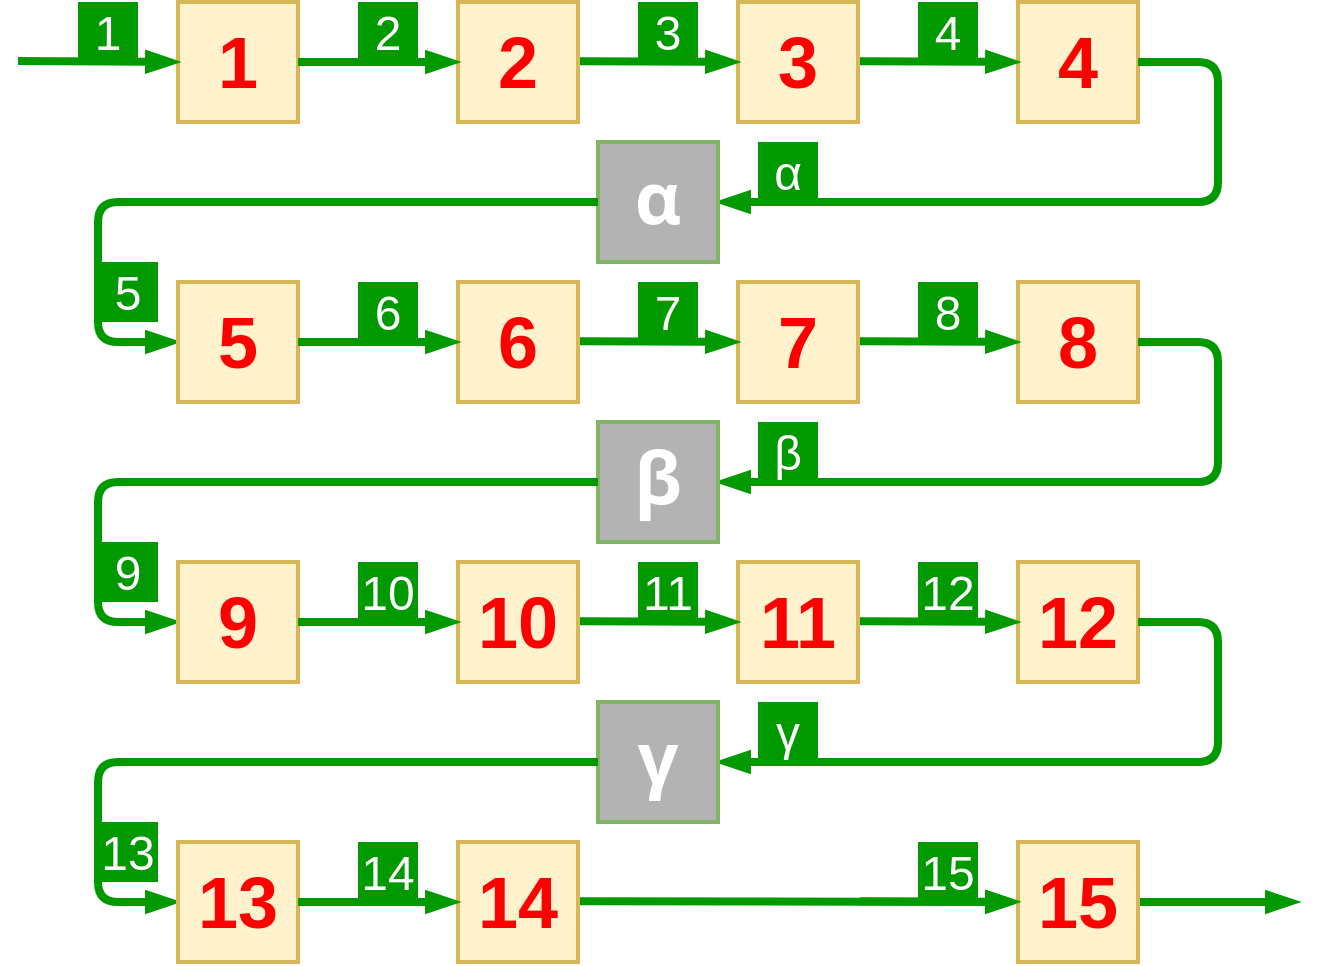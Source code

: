 <mxfile version="13.6.2" type="device"><diagram id="jw7dOPHjrZO8yAsFAN1w" name="Page-1"><mxGraphModel dx="5240" dy="3413" grid="1" gridSize="10" guides="1" tooltips="1" connect="1" arrows="1" fold="1" page="1" pageScale="1" pageWidth="827" pageHeight="1169" math="0" shadow="0"><root><mxCell id="0"/><mxCell id="1" parent="0"/><mxCell id="hXzkZmBH6FMCaFwMjsrA-101" value="&lt;font style=&quot;font-size: 36px;&quot;&gt;&lt;b style=&quot;font-size: 36px;&quot;&gt;1&lt;/b&gt;&lt;/font&gt;" style="text;html=1;align=center;verticalAlign=middle;whiteSpace=wrap;rounded=0;strokeColor=#d6b656;strokeWidth=2;fontSize=36;fillColor=#fff2cc;fontColor=#FF0000;" parent="1" vertex="1"><mxGeometry x="870" y="130" width="60" height="60" as="geometry"/></mxCell><mxCell id="hXzkZmBH6FMCaFwMjsrA-102" value="&lt;font style=&quot;font-size: 36px;&quot;&gt;&lt;b style=&quot;font-size: 36px;&quot;&gt;2&lt;/b&gt;&lt;/font&gt;" style="text;html=1;align=center;verticalAlign=middle;whiteSpace=wrap;rounded=0;strokeColor=#d6b656;strokeWidth=2;fontSize=36;fillColor=#fff2cc;fontColor=#FF0000;" parent="1" vertex="1"><mxGeometry x="1010" y="130" width="60" height="60" as="geometry"/></mxCell><mxCell id="hXzkZmBH6FMCaFwMjsrA-103" value="&lt;font style=&quot;font-size: 36px;&quot;&gt;&lt;b style=&quot;font-size: 36px;&quot;&gt;3&lt;/b&gt;&lt;/font&gt;" style="text;html=1;align=center;verticalAlign=middle;whiteSpace=wrap;rounded=0;strokeColor=#d6b656;strokeWidth=2;fontSize=36;fillColor=#fff2cc;fontColor=#FF0000;" parent="1" vertex="1"><mxGeometry x="1150" y="130" width="60" height="60" as="geometry"/></mxCell><mxCell id="hXzkZmBH6FMCaFwMjsrA-104" value="&lt;font style=&quot;font-size: 36px;&quot;&gt;&lt;b style=&quot;font-size: 36px;&quot;&gt;4&lt;/b&gt;&lt;/font&gt;" style="text;html=1;align=center;verticalAlign=middle;whiteSpace=wrap;rounded=0;strokeColor=#d6b656;strokeWidth=2;fontSize=36;fillColor=#fff2cc;fontColor=#FF0000;" parent="1" vertex="1"><mxGeometry x="1290" y="130" width="60" height="60" as="geometry"/></mxCell><mxCell id="hXzkZmBH6FMCaFwMjsrA-183" value="1" style="aspect=fixed;strokeWidth=2;fontSize=24;strokeColor=none;spacing=0;spacingBottom=4;fontColor=#FFFFFF;fillColor=#009900;" parent="1" vertex="1"><mxGeometry x="820" y="130" width="30" height="30" as="geometry"/></mxCell><mxCell id="hXzkZmBH6FMCaFwMjsrA-184" value="" style="endArrow=blockThin;html=1;rounded=1;strokeWidth=4;endFill=1;entryX=0;entryY=0.5;entryDx=0;entryDy=0;strokeColor=#009900;" parent="1" target="hXzkZmBH6FMCaFwMjsrA-101" edge="1"><mxGeometry width="50" height="50" relative="1" as="geometry"><mxPoint x="790" y="159.5" as="sourcePoint"/><mxPoint x="850" y="159.5" as="targetPoint"/><Array as="points"/></mxGeometry></mxCell><mxCell id="hXzkZmBH6FMCaFwMjsrA-185" value="2" style="aspect=fixed;strokeWidth=2;fontSize=24;strokeColor=none;spacing=0;spacingBottom=4;fontColor=#FFFFFF;fillColor=#009900;" parent="1" vertex="1"><mxGeometry x="960" y="130" width="30" height="30" as="geometry"/></mxCell><mxCell id="hXzkZmBH6FMCaFwMjsrA-187" value="4" style="aspect=fixed;strokeWidth=2;fontSize=24;strokeColor=none;spacing=0;spacingBottom=4;fontColor=#FFFFFF;fillColor=#009900;" parent="1" vertex="1"><mxGeometry x="1240" y="130" width="30" height="30" as="geometry"/></mxCell><mxCell id="hXzkZmBH6FMCaFwMjsrA-191" value="3" style="aspect=fixed;strokeWidth=2;fontSize=24;strokeColor=none;spacing=0;spacingBottom=4;fontColor=#FFFFFF;fillColor=#009900;" parent="1" vertex="1"><mxGeometry x="1100" y="130" width="30" height="30" as="geometry"/></mxCell><mxCell id="hXzkZmBH6FMCaFwMjsrA-209" value="" style="endArrow=blockThin;html=1;rounded=1;strokeWidth=4;endFill=1;exitX=1;exitY=0.5;exitDx=0;exitDy=0;entryX=1;entryY=0.5;entryDx=0;entryDy=0;strokeColor=#009900;" parent="1" source="hXzkZmBH6FMCaFwMjsrA-104" target="hXzkZmBH6FMCaFwMjsrA-105" edge="1"><mxGeometry width="50" height="50" relative="1" as="geometry"><mxPoint x="1280" y="130" as="sourcePoint"/><mxPoint x="1160" y="230" as="targetPoint"/><Array as="points"><mxPoint x="1390" y="160"/><mxPoint x="1390" y="230"/></Array></mxGeometry></mxCell><mxCell id="hXzkZmBH6FMCaFwMjsrA-105" value="&lt;div style=&quot;text-align: left&quot;&gt;&lt;font color=&quot;#ffffff&quot; face=&quot;open sans, helvetica neue, helvetica, arial, sans-serif&quot;&gt;&lt;span style=&quot;font-size: 36px&quot;&gt;&lt;b&gt;α&lt;/b&gt;&lt;/span&gt;&lt;/font&gt;&lt;br&gt;&lt;/div&gt;" style="text;html=1;align=center;verticalAlign=middle;whiteSpace=wrap;rounded=0;strokeWidth=2;fontColor=#333333;spacingBottom=6;strokeColor=#82B366;fillColor=#B3B3B3;" parent="1" vertex="1"><mxGeometry x="1080" y="200" width="60" height="60" as="geometry"/></mxCell><mxCell id="hXzkZmBH6FMCaFwMjsrA-258" value="" style="endArrow=blockThin;html=1;rounded=1;strokeWidth=4;endFill=1;entryX=0;entryY=0.5;entryDx=0;entryDy=0;exitX=1;exitY=0.5;exitDx=0;exitDy=0;strokeColor=#009900;" parent="1" source="hXzkZmBH6FMCaFwMjsrA-101" target="hXzkZmBH6FMCaFwMjsrA-102" edge="1"><mxGeometry width="50" height="50" relative="1" as="geometry"><mxPoint x="800" y="169.5" as="sourcePoint"/><mxPoint x="860" y="169.5" as="targetPoint"/><Array as="points"/></mxGeometry></mxCell><mxCell id="hXzkZmBH6FMCaFwMjsrA-259" value="" style="endArrow=blockThin;html=1;rounded=1;strokeWidth=4;endFill=1;entryX=0;entryY=0.5;entryDx=0;entryDy=0;exitX=1;exitY=0.5;exitDx=0;exitDy=0;strokeColor=#009900;" parent="1" target="hXzkZmBH6FMCaFwMjsrA-103" edge="1"><mxGeometry width="50" height="50" relative="1" as="geometry"><mxPoint x="1071" y="159.58" as="sourcePoint"/><mxPoint x="1131.0" y="159.58" as="targetPoint"/><Array as="points"/></mxGeometry></mxCell><mxCell id="hXzkZmBH6FMCaFwMjsrA-260" value="" style="endArrow=blockThin;html=1;rounded=1;strokeWidth=4;endFill=1;entryX=0;entryY=0.5;entryDx=0;entryDy=0;exitX=1;exitY=0.5;exitDx=0;exitDy=0;strokeColor=#009900;" parent="1" target="hXzkZmBH6FMCaFwMjsrA-104" edge="1"><mxGeometry width="50" height="50" relative="1" as="geometry"><mxPoint x="1211" y="159.58" as="sourcePoint"/><mxPoint x="1271.0" y="159.58" as="targetPoint"/><Array as="points"/></mxGeometry></mxCell><mxCell id="hXzkZmBH6FMCaFwMjsrA-261" value="" style="endArrow=blockThin;html=1;rounded=1;strokeWidth=4;endFill=1;exitX=0;exitY=0.5;exitDx=0;exitDy=0;entryX=0;entryY=0.5;entryDx=0;entryDy=0;strokeColor=#009900;" parent="1" source="hXzkZmBH6FMCaFwMjsrA-105" edge="1"><mxGeometry width="50" height="50" relative="1" as="geometry"><mxPoint x="1020" y="160" as="sourcePoint"/><mxPoint x="870" y="300" as="targetPoint"/><Array as="points"><mxPoint x="830" y="230"/><mxPoint x="830" y="300"/></Array></mxGeometry></mxCell><mxCell id="hXzkZmBH6FMCaFwMjsrA-299" value="α" style="aspect=fixed;strokeWidth=2;fontSize=24;strokeColor=none;spacing=0;spacingBottom=4;fontColor=#FFFFFF;fillColor=#009900;" parent="1" vertex="1"><mxGeometry x="1160" y="200" width="30" height="30" as="geometry"/></mxCell><mxCell id="hXzkZmBH6FMCaFwMjsrA-301" value="5" style="aspect=fixed;strokeWidth=2;fontSize=24;strokeColor=none;spacing=0;spacingBottom=4;fontColor=#FFFFFF;fillColor=#009900;" parent="1" vertex="1"><mxGeometry x="830" y="260" width="30" height="30" as="geometry"/></mxCell><mxCell id="hXzkZmBH6FMCaFwMjsrA-302" value="&lt;font style=&quot;font-size: 36px&quot;&gt;&lt;b style=&quot;font-size: 36px&quot;&gt;5&lt;/b&gt;&lt;/font&gt;" style="text;html=1;align=center;verticalAlign=middle;whiteSpace=wrap;rounded=0;strokeColor=#d6b656;strokeWidth=2;fontSize=36;fillColor=#fff2cc;fontColor=#FF0000;" parent="1" vertex="1"><mxGeometry x="870" y="270" width="60" height="60" as="geometry"/></mxCell><mxCell id="hXzkZmBH6FMCaFwMjsrA-303" value="&lt;font style=&quot;font-size: 36px&quot;&gt;&lt;b style=&quot;font-size: 36px&quot;&gt;6&lt;/b&gt;&lt;/font&gt;" style="text;html=1;align=center;verticalAlign=middle;whiteSpace=wrap;rounded=0;strokeColor=#d6b656;strokeWidth=2;fontSize=36;fillColor=#fff2cc;fontColor=#FF0000;" parent="1" vertex="1"><mxGeometry x="1010" y="270" width="60" height="60" as="geometry"/></mxCell><mxCell id="hXzkZmBH6FMCaFwMjsrA-304" value="&lt;font style=&quot;font-size: 36px&quot;&gt;&lt;b style=&quot;font-size: 36px&quot;&gt;7&lt;/b&gt;&lt;/font&gt;" style="text;html=1;align=center;verticalAlign=middle;whiteSpace=wrap;rounded=0;strokeColor=#d6b656;strokeWidth=2;fontSize=36;fillColor=#fff2cc;fontColor=#FF0000;" parent="1" vertex="1"><mxGeometry x="1150" y="270" width="60" height="60" as="geometry"/></mxCell><mxCell id="hXzkZmBH6FMCaFwMjsrA-305" value="&lt;font style=&quot;font-size: 36px&quot;&gt;&lt;b style=&quot;font-size: 36px&quot;&gt;8&lt;/b&gt;&lt;/font&gt;" style="text;html=1;align=center;verticalAlign=middle;whiteSpace=wrap;rounded=0;strokeColor=#d6b656;strokeWidth=2;fontSize=36;fillColor=#fff2cc;fontColor=#FF0000;" parent="1" vertex="1"><mxGeometry x="1290" y="270" width="60" height="60" as="geometry"/></mxCell><mxCell id="hXzkZmBH6FMCaFwMjsrA-306" value="6" style="aspect=fixed;strokeWidth=2;fontSize=24;strokeColor=none;spacing=0;spacingBottom=4;fontColor=#FFFFFF;fillColor=#009900;" parent="1" vertex="1"><mxGeometry x="960" y="270" width="30" height="30" as="geometry"/></mxCell><mxCell id="hXzkZmBH6FMCaFwMjsrA-307" value="8" style="aspect=fixed;strokeWidth=2;fontSize=24;strokeColor=none;spacing=0;spacingBottom=4;fontColor=#FFFFFF;fillColor=#009900;" parent="1" vertex="1"><mxGeometry x="1240" y="270" width="30" height="30" as="geometry"/></mxCell><mxCell id="hXzkZmBH6FMCaFwMjsrA-308" value="7" style="aspect=fixed;strokeWidth=2;fontSize=24;strokeColor=none;spacing=0;spacingBottom=4;fontColor=#FFFFFF;fillColor=#009900;" parent="1" vertex="1"><mxGeometry x="1100" y="270" width="30" height="30" as="geometry"/></mxCell><mxCell id="hXzkZmBH6FMCaFwMjsrA-309" value="" style="endArrow=blockThin;html=1;rounded=1;strokeWidth=4;endFill=1;exitX=1;exitY=0.5;exitDx=0;exitDy=0;entryX=1;entryY=0.5;entryDx=0;entryDy=0;strokeColor=#009900;" parent="1" source="hXzkZmBH6FMCaFwMjsrA-305" target="hXzkZmBH6FMCaFwMjsrA-310" edge="1"><mxGeometry width="50" height="50" relative="1" as="geometry"><mxPoint x="1280" y="270" as="sourcePoint"/><mxPoint x="1160" y="370" as="targetPoint"/><Array as="points"><mxPoint x="1390" y="300"/><mxPoint x="1390" y="370"/></Array></mxGeometry></mxCell><mxCell id="hXzkZmBH6FMCaFwMjsrA-310" value="&lt;div style=&quot;text-align: left&quot;&gt;&lt;font color=&quot;#ffffff&quot; face=&quot;open sans, helvetica neue, helvetica, arial, sans-serif&quot;&gt;&lt;span style=&quot;font-size: 36px&quot;&gt;&lt;b&gt;β&lt;/b&gt;&lt;/span&gt;&lt;/font&gt;&lt;br&gt;&lt;/div&gt;" style="text;html=1;align=center;verticalAlign=middle;whiteSpace=wrap;rounded=0;strokeWidth=2;fontColor=#333333;spacingBottom=6;strokeColor=#82B366;fillColor=#B3B3B3;" parent="1" vertex="1"><mxGeometry x="1080" y="340" width="60" height="60" as="geometry"/></mxCell><mxCell id="hXzkZmBH6FMCaFwMjsrA-311" value="" style="endArrow=blockThin;html=1;rounded=1;strokeWidth=4;endFill=1;entryX=0;entryY=0.5;entryDx=0;entryDy=0;exitX=1;exitY=0.5;exitDx=0;exitDy=0;strokeColor=#009900;" parent="1" source="hXzkZmBH6FMCaFwMjsrA-302" target="hXzkZmBH6FMCaFwMjsrA-303" edge="1"><mxGeometry width="50" height="50" relative="1" as="geometry"><mxPoint x="800" y="309.5" as="sourcePoint"/><mxPoint x="860" y="309.5" as="targetPoint"/><Array as="points"/></mxGeometry></mxCell><mxCell id="hXzkZmBH6FMCaFwMjsrA-312" value="" style="endArrow=blockThin;html=1;rounded=1;strokeWidth=4;endFill=1;entryX=0;entryY=0.5;entryDx=0;entryDy=0;exitX=1;exitY=0.5;exitDx=0;exitDy=0;strokeColor=#009900;" parent="1" target="hXzkZmBH6FMCaFwMjsrA-304" edge="1"><mxGeometry width="50" height="50" relative="1" as="geometry"><mxPoint x="1071" y="299.58" as="sourcePoint"/><mxPoint x="1131.0" y="299.58" as="targetPoint"/><Array as="points"/></mxGeometry></mxCell><mxCell id="hXzkZmBH6FMCaFwMjsrA-313" value="" style="endArrow=blockThin;html=1;rounded=1;strokeWidth=4;endFill=1;entryX=0;entryY=0.5;entryDx=0;entryDy=0;exitX=1;exitY=0.5;exitDx=0;exitDy=0;strokeColor=#009900;" parent="1" target="hXzkZmBH6FMCaFwMjsrA-305" edge="1"><mxGeometry width="50" height="50" relative="1" as="geometry"><mxPoint x="1211" y="299.58" as="sourcePoint"/><mxPoint x="1271.0" y="299.58" as="targetPoint"/><Array as="points"/></mxGeometry></mxCell><mxCell id="hXzkZmBH6FMCaFwMjsrA-314" value="" style="endArrow=blockThin;html=1;rounded=1;strokeWidth=4;endFill=1;exitX=0;exitY=0.5;exitDx=0;exitDy=0;entryX=0;entryY=0.5;entryDx=0;entryDy=0;strokeColor=#009900;" parent="1" source="hXzkZmBH6FMCaFwMjsrA-310" edge="1"><mxGeometry width="50" height="50" relative="1" as="geometry"><mxPoint x="1020" y="300" as="sourcePoint"/><mxPoint x="870" y="440" as="targetPoint"/><Array as="points"><mxPoint x="830" y="370"/><mxPoint x="830" y="440"/></Array></mxGeometry></mxCell><mxCell id="hXzkZmBH6FMCaFwMjsrA-315" value="β" style="aspect=fixed;strokeWidth=2;fontSize=24;strokeColor=none;spacing=0;spacingBottom=4;fontColor=#FFFFFF;fillColor=#009900;" parent="1" vertex="1"><mxGeometry x="1160" y="340" width="30" height="30" as="geometry"/></mxCell><mxCell id="hXzkZmBH6FMCaFwMjsrA-316" value="9" style="aspect=fixed;strokeWidth=2;fontSize=24;strokeColor=none;spacing=0;spacingBottom=4;fontColor=#FFFFFF;fillColor=#009900;" parent="1" vertex="1"><mxGeometry x="830" y="400" width="30" height="30" as="geometry"/></mxCell><mxCell id="hXzkZmBH6FMCaFwMjsrA-317" value="&lt;font style=&quot;font-size: 36px&quot;&gt;&lt;b style=&quot;font-size: 36px&quot;&gt;9&lt;/b&gt;&lt;/font&gt;" style="text;html=1;align=center;verticalAlign=middle;whiteSpace=wrap;rounded=0;strokeColor=#d6b656;strokeWidth=2;fontSize=36;fillColor=#fff2cc;fontColor=#FF0000;" parent="1" vertex="1"><mxGeometry x="870" y="410" width="60" height="60" as="geometry"/></mxCell><mxCell id="hXzkZmBH6FMCaFwMjsrA-318" value="&lt;font style=&quot;font-size: 36px&quot;&gt;&lt;b style=&quot;font-size: 36px&quot;&gt;10&lt;/b&gt;&lt;/font&gt;" style="text;html=1;align=center;verticalAlign=middle;whiteSpace=wrap;rounded=0;strokeColor=#d6b656;strokeWidth=2;fontSize=36;fillColor=#fff2cc;fontColor=#FF0000;" parent="1" vertex="1"><mxGeometry x="1010" y="410" width="60" height="60" as="geometry"/></mxCell><mxCell id="hXzkZmBH6FMCaFwMjsrA-319" value="&lt;font style=&quot;font-size: 36px&quot;&gt;&lt;b style=&quot;font-size: 36px&quot;&gt;11&lt;/b&gt;&lt;/font&gt;" style="text;html=1;align=center;verticalAlign=middle;whiteSpace=wrap;rounded=0;strokeColor=#d6b656;strokeWidth=2;fontSize=36;fillColor=#fff2cc;fontColor=#FF0000;" parent="1" vertex="1"><mxGeometry x="1150" y="410" width="60" height="60" as="geometry"/></mxCell><mxCell id="hXzkZmBH6FMCaFwMjsrA-320" value="&lt;font style=&quot;font-size: 36px&quot;&gt;&lt;b style=&quot;font-size: 36px&quot;&gt;12&lt;/b&gt;&lt;/font&gt;" style="text;html=1;align=center;verticalAlign=middle;whiteSpace=wrap;rounded=0;strokeColor=#d6b656;strokeWidth=2;fontSize=36;fillColor=#fff2cc;fontColor=#FF0000;" parent="1" vertex="1"><mxGeometry x="1290" y="410" width="60" height="60" as="geometry"/></mxCell><mxCell id="hXzkZmBH6FMCaFwMjsrA-321" value="10" style="aspect=fixed;strokeWidth=2;fontSize=24;strokeColor=none;spacing=0;spacingBottom=4;fontColor=#FFFFFF;fillColor=#009900;" parent="1" vertex="1"><mxGeometry x="960" y="410" width="30" height="30" as="geometry"/></mxCell><mxCell id="hXzkZmBH6FMCaFwMjsrA-322" value="12" style="aspect=fixed;strokeWidth=2;fontSize=24;strokeColor=none;spacing=0;spacingBottom=4;fontColor=#FFFFFF;fillColor=#009900;" parent="1" vertex="1"><mxGeometry x="1240" y="410" width="30" height="30" as="geometry"/></mxCell><mxCell id="hXzkZmBH6FMCaFwMjsrA-323" value="11" style="aspect=fixed;strokeWidth=2;fontSize=24;strokeColor=none;spacing=0;spacingBottom=4;fontColor=#FFFFFF;fillColor=#009900;" parent="1" vertex="1"><mxGeometry x="1100" y="410" width="30" height="30" as="geometry"/></mxCell><mxCell id="hXzkZmBH6FMCaFwMjsrA-324" value="" style="endArrow=blockThin;html=1;rounded=1;strokeWidth=4;endFill=1;exitX=1;exitY=0.5;exitDx=0;exitDy=0;entryX=1;entryY=0.5;entryDx=0;entryDy=0;strokeColor=#009900;" parent="1" source="hXzkZmBH6FMCaFwMjsrA-320" target="hXzkZmBH6FMCaFwMjsrA-325" edge="1"><mxGeometry width="50" height="50" relative="1" as="geometry"><mxPoint x="1280" y="410" as="sourcePoint"/><mxPoint x="1160" y="510" as="targetPoint"/><Array as="points"><mxPoint x="1390" y="440"/><mxPoint x="1390" y="510"/></Array></mxGeometry></mxCell><mxCell id="hXzkZmBH6FMCaFwMjsrA-325" value="&lt;div style=&quot;text-align: left&quot;&gt;&lt;font color=&quot;#ffffff&quot; face=&quot;open sans, helvetica neue, helvetica, arial, sans-serif&quot;&gt;&lt;span style=&quot;font-size: 36px&quot;&gt;&lt;b&gt;γ&lt;/b&gt;&lt;/span&gt;&lt;/font&gt;&lt;br&gt;&lt;/div&gt;" style="text;html=1;align=center;verticalAlign=middle;whiteSpace=wrap;rounded=0;strokeWidth=2;fontColor=#333333;spacingBottom=6;strokeColor=#82B366;fillColor=#B3B3B3;" parent="1" vertex="1"><mxGeometry x="1080" y="480" width="60" height="60" as="geometry"/></mxCell><mxCell id="hXzkZmBH6FMCaFwMjsrA-326" value="" style="endArrow=blockThin;html=1;rounded=1;strokeWidth=4;endFill=1;entryX=0;entryY=0.5;entryDx=0;entryDy=0;exitX=1;exitY=0.5;exitDx=0;exitDy=0;strokeColor=#009900;" parent="1" source="hXzkZmBH6FMCaFwMjsrA-317" target="hXzkZmBH6FMCaFwMjsrA-318" edge="1"><mxGeometry width="50" height="50" relative="1" as="geometry"><mxPoint x="800" y="449.5" as="sourcePoint"/><mxPoint x="860" y="449.5" as="targetPoint"/><Array as="points"/></mxGeometry></mxCell><mxCell id="hXzkZmBH6FMCaFwMjsrA-327" value="" style="endArrow=blockThin;html=1;rounded=1;strokeWidth=4;endFill=1;entryX=0;entryY=0.5;entryDx=0;entryDy=0;exitX=1;exitY=0.5;exitDx=0;exitDy=0;strokeColor=#009900;" parent="1" target="hXzkZmBH6FMCaFwMjsrA-319" edge="1"><mxGeometry width="50" height="50" relative="1" as="geometry"><mxPoint x="1071" y="439.58" as="sourcePoint"/><mxPoint x="1131.0" y="439.58" as="targetPoint"/><Array as="points"/></mxGeometry></mxCell><mxCell id="hXzkZmBH6FMCaFwMjsrA-328" value="" style="endArrow=blockThin;html=1;rounded=1;strokeWidth=4;endFill=1;entryX=0;entryY=0.5;entryDx=0;entryDy=0;exitX=1;exitY=0.5;exitDx=0;exitDy=0;strokeColor=#009900;" parent="1" target="hXzkZmBH6FMCaFwMjsrA-320" edge="1"><mxGeometry width="50" height="50" relative="1" as="geometry"><mxPoint x="1211" y="439.58" as="sourcePoint"/><mxPoint x="1271.0" y="439.58" as="targetPoint"/><Array as="points"/></mxGeometry></mxCell><mxCell id="hXzkZmBH6FMCaFwMjsrA-329" value="" style="endArrow=blockThin;html=1;rounded=1;strokeWidth=4;endFill=1;exitX=0;exitY=0.5;exitDx=0;exitDy=0;entryX=0;entryY=0.5;entryDx=0;entryDy=0;strokeColor=#009900;" parent="1" source="hXzkZmBH6FMCaFwMjsrA-325" edge="1"><mxGeometry width="50" height="50" relative="1" as="geometry"><mxPoint x="1020" y="440" as="sourcePoint"/><mxPoint x="870" y="580" as="targetPoint"/><Array as="points"><mxPoint x="830" y="510"/><mxPoint x="830" y="580"/></Array></mxGeometry></mxCell><mxCell id="hXzkZmBH6FMCaFwMjsrA-330" value="γ" style="aspect=fixed;strokeWidth=2;fontSize=24;strokeColor=none;spacing=0;spacingBottom=4;fontColor=#FFFFFF;fillColor=#009900;" parent="1" vertex="1"><mxGeometry x="1160" y="480" width="30" height="30" as="geometry"/></mxCell><mxCell id="hXzkZmBH6FMCaFwMjsrA-331" value="13" style="aspect=fixed;strokeWidth=2;fontSize=24;strokeColor=none;spacing=0;spacingBottom=4;fontColor=#FFFFFF;fillColor=#009900;" parent="1" vertex="1"><mxGeometry x="830" y="540" width="30" height="30" as="geometry"/></mxCell><mxCell id="hXzkZmBH6FMCaFwMjsrA-332" value="&lt;font style=&quot;font-size: 36px&quot;&gt;&lt;b style=&quot;font-size: 36px&quot;&gt;13&lt;/b&gt;&lt;/font&gt;" style="text;html=1;align=center;verticalAlign=middle;whiteSpace=wrap;rounded=0;strokeColor=#d6b656;strokeWidth=2;fontSize=36;fillColor=#fff2cc;fontColor=#FF0000;" parent="1" vertex="1"><mxGeometry x="870" y="550" width="60" height="60" as="geometry"/></mxCell><mxCell id="hXzkZmBH6FMCaFwMjsrA-333" value="&lt;font style=&quot;font-size: 36px&quot;&gt;&lt;b style=&quot;font-size: 36px&quot;&gt;14&lt;/b&gt;&lt;/font&gt;" style="text;html=1;align=center;verticalAlign=middle;whiteSpace=wrap;rounded=0;strokeColor=#d6b656;strokeWidth=2;fontSize=36;fillColor=#fff2cc;fontColor=#FF0000;" parent="1" vertex="1"><mxGeometry x="1010" y="550" width="60" height="60" as="geometry"/></mxCell><mxCell id="hXzkZmBH6FMCaFwMjsrA-336" value="14" style="aspect=fixed;strokeWidth=2;fontSize=24;strokeColor=none;spacing=0;spacingBottom=4;fontColor=#FFFFFF;fillColor=#009900;" parent="1" vertex="1"><mxGeometry x="960" y="550" width="30" height="30" as="geometry"/></mxCell><mxCell id="hXzkZmBH6FMCaFwMjsrA-338" value="15" style="aspect=fixed;strokeWidth=2;fontSize=24;strokeColor=none;spacing=0;spacingBottom=4;fontColor=#FFFFFF;fillColor=#009900;" parent="1" vertex="1"><mxGeometry x="1240" y="550" width="30" height="30" as="geometry"/></mxCell><mxCell id="hXzkZmBH6FMCaFwMjsrA-341" value="" style="endArrow=blockThin;html=1;rounded=1;strokeWidth=4;endFill=1;entryX=0;entryY=0.5;entryDx=0;entryDy=0;exitX=1;exitY=0.5;exitDx=0;exitDy=0;strokeColor=#009900;" parent="1" source="hXzkZmBH6FMCaFwMjsrA-332" target="hXzkZmBH6FMCaFwMjsrA-333" edge="1"><mxGeometry width="50" height="50" relative="1" as="geometry"><mxPoint x="800" y="589.5" as="sourcePoint"/><mxPoint x="860" y="589.5" as="targetPoint"/><Array as="points"/></mxGeometry></mxCell><mxCell id="hXzkZmBH6FMCaFwMjsrA-342" value="" style="endArrow=blockThin;html=1;rounded=1;strokeWidth=4;endFill=1;entryX=0;entryY=0.5;entryDx=0;entryDy=0;exitX=1;exitY=0.5;exitDx=0;exitDy=0;strokeColor=#009900;" parent="1" target="hXzkZmBH6FMCaFwMjsrA-334" edge="1"><mxGeometry width="50" height="50" relative="1" as="geometry"><mxPoint x="1071" y="579.58" as="sourcePoint"/><mxPoint x="1131.0" y="579.58" as="targetPoint"/><Array as="points"/></mxGeometry></mxCell><mxCell id="hXzkZmBH6FMCaFwMjsrA-343" value="" style="endArrow=blockThin;html=1;rounded=1;strokeWidth=4;endFill=1;exitX=1;exitY=0.5;exitDx=0;exitDy=0;strokeColor=#009900;" parent="1" source="hXzkZmBH6FMCaFwMjsrA-334" edge="1"><mxGeometry width="50" height="50" relative="1" as="geometry"><mxPoint x="1211" y="579.58" as="sourcePoint"/><mxPoint x="1430" y="580" as="targetPoint"/><Array as="points"/></mxGeometry></mxCell><mxCell id="hXzkZmBH6FMCaFwMjsrA-334" value="&lt;font style=&quot;font-size: 36px&quot;&gt;&lt;b style=&quot;font-size: 36px&quot;&gt;15&lt;/b&gt;&lt;/font&gt;" style="text;html=1;align=center;verticalAlign=middle;whiteSpace=wrap;rounded=0;strokeColor=#d6b656;strokeWidth=2;fontSize=36;fillColor=#fff2cc;fontColor=#FF0000;" parent="1" vertex="1"><mxGeometry x="1290" y="550" width="60" height="60" as="geometry"/></mxCell><mxCell id="hXzkZmBH6FMCaFwMjsrA-766" value="" style="endArrow=blockThin;html=1;rounded=1;strokeWidth=4;endFill=1;exitX=1;exitY=0.5;exitDx=0;exitDy=0;strokeColor=#009900;" parent="1" target="hXzkZmBH6FMCaFwMjsrA-334" edge="1"><mxGeometry width="50" height="50" relative="1" as="geometry"><mxPoint x="1211" y="579.58" as="sourcePoint"/><mxPoint x="1430" y="580.0" as="targetPoint"/><Array as="points"/></mxGeometry></mxCell></root></mxGraphModel></diagram></mxfile>